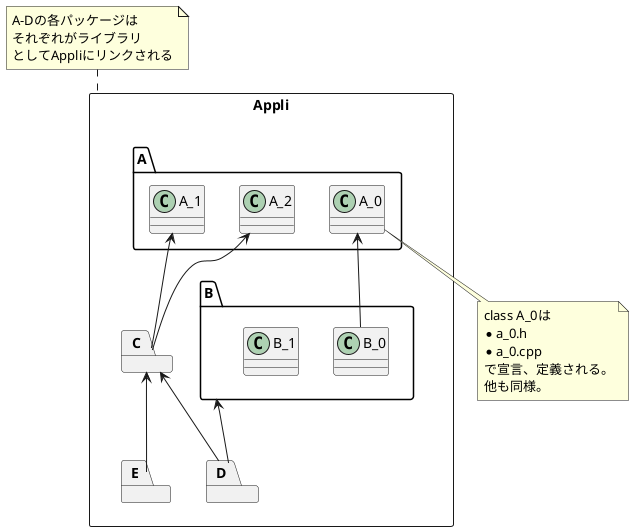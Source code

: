 @startuml

allow_mixing

rectangle Appli {
    package A {
        class A_0
        class A_1
        class A_2
    }
    package B {
        class B_0
        class B_1
    }
    package C
    package D
    package E
}

B_0 -up-> A_0
C -up-> A_1
C -up-> A_2
D -up-> B
D -up-> C
E -up-> C

note bottom of A_0 
class A_0は
* a_0.h
* a_0.cpp
で宣言、定義される。
他も同様。
end note

note top of Appli
A-Dの各パッケージは
それぞれがライブラリ
としてAppliにリンクされる
end note

@enduml
